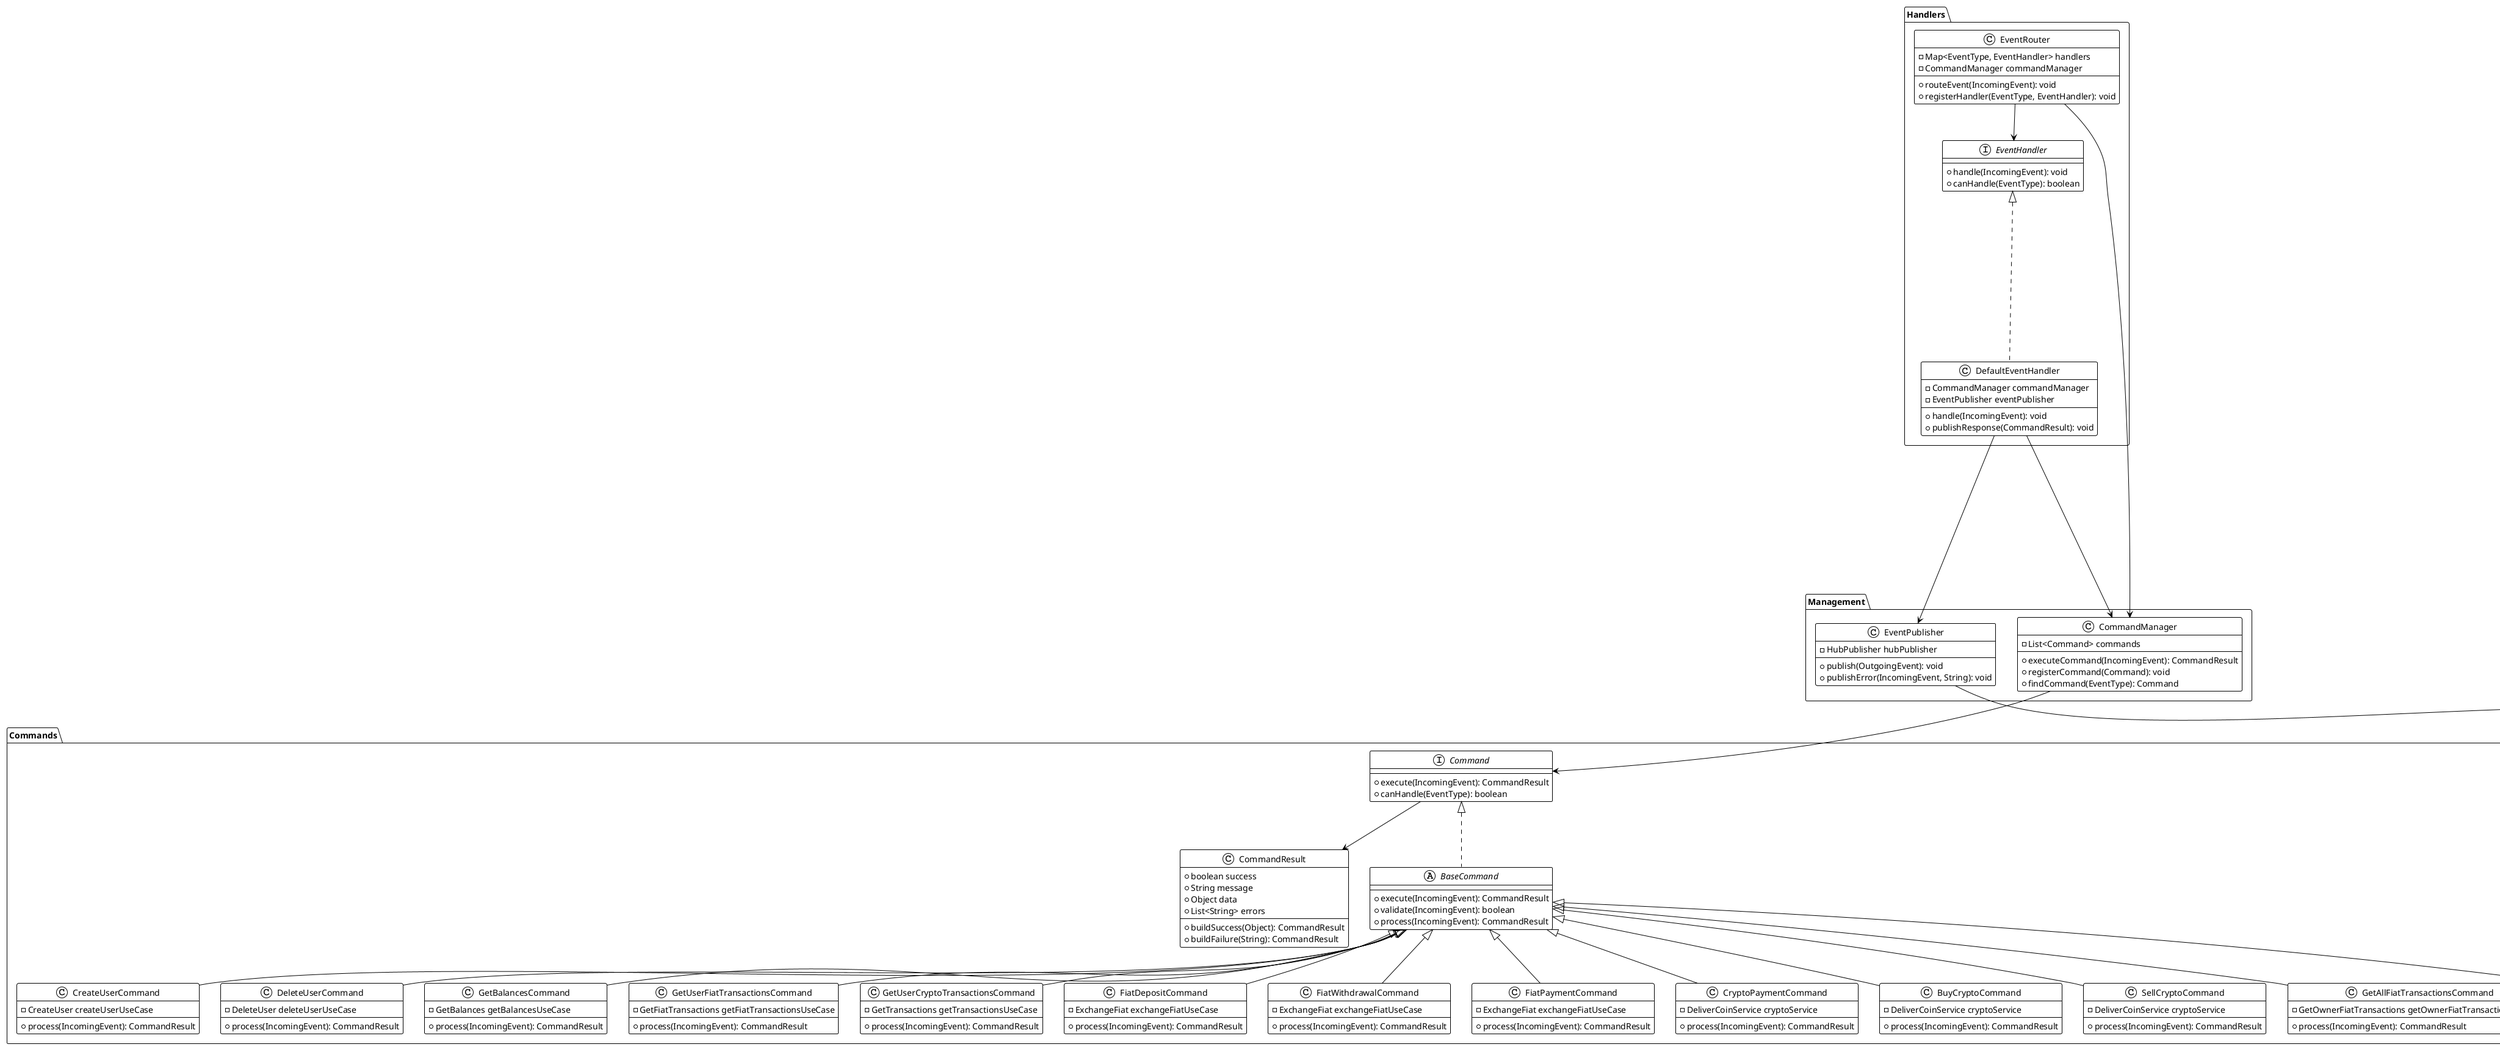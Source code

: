 @startuml Event Class Structure

!theme plain
skinparam backgroundColor #FFFFFF

package "Events" {
    abstract class Event {
        +String topic
        +Map<String, Object> data
        +String eventId
        +LocalDateTime timestamp
        +getTopic(): String
        +getData(): Map<String, Object>
    }
    
    class IncomingEvent {
        +String correlationId
        +String source
        +validate(): boolean
    }
    
    class OutgoingEvent {
        +String correlationId
        +String target
        +EventStatus status
        +buildResponse(): OutgoingEvent
    }
    
    enum EventType {
        USER_CREATION_REQUEST("user.creation.request")
        USER_DELETION_REQUEST("user.deletion.request")
        GET_BALANCES_REQUEST("get.balances.request")
        GET_USER_FIAT_TRANSACTIONS_REQUEST("get.user.fiat.transactions.request")
        GET_USER_CRYPTO_TRANSACTIONS_REQUEST("get.user.crypto.transactions.request")
        FIAT_DEPOSIT_REQUEST("fiat.deposit.request")
        FIAT_WITHDRAWAL_REQUEST("fiat.withdrawal.request")
        FIAT_PAYMENT_REQUEST("fiat.payment.request")
        CRYPTO_PAYMENT_REQUEST("crypto.payment.request")
        BUY_CRYPTO_REQUEST("buy.crypto.request")
        SELL_CRYPTO_REQUEST("sell.crypto.request")
        GET_ALL_FIAT_TRANSACTIONS_REQUEST("get.all.fiat.transactions.request")
        GET_ALL_CRYPTO_TRANSACTIONS_REQUEST("get.all.crypto.transactions.request")
        USER_CREATION_RESPONSE("user.creation.response")
        USER_DELETION_RESPONSE("user.deletion.response")
        GET_BALANCES_RESPONSE("get.balances.response")
        GET_USER_FIAT_TRANSACTIONS_RESPONSE("get.user.fiat.transactions.response")
        GET_USER_CRYPTO_TRANSACTIONS_RESPONSE("get.user.crypto.transactions.response")
        FIAT_DEPOSIT_RESPONSE("fiat.deposit.response")
        FIAT_WITHDRAWAL_RESPONSE("fiat.withdrawal.response")
        FIAT_PAYMENT_RESPONSE("fiat.payment.response")
        CRYPTO_PAYMENT_RESPONSE("crypto.payment.response")
        BUY_CRYPTO_RESPONSE("buy.crypto.response")
        SELL_CRYPTO_RESPONSE("sell.crypto.response")
        GET_ALL_FIAT_TRANSACTIONS_RESPONSE("get.all.fiat.transactions.response")
        GET_ALL_CRYPTO_TRANSACTIONS_RESPONSE("get.all.crypto.transactions.response")
        ERROR_RESPONSE("error.response")
    }
    
    enum EventStatus {
        SUCCESS
        FAILURE
        PENDING
    }
}

package "Commands" {
    interface Command {
        +execute(IncomingEvent): CommandResult
        +canHandle(EventType): boolean
    }
    
    class CommandResult {
        +boolean success
        +String message
        +Object data
        +List<String> errors
        +buildSuccess(Object): CommandResult
        +buildFailure(String): CommandResult
    }
    
    abstract class BaseCommand {
        +execute(IncomingEvent): CommandResult
        +validate(IncomingEvent): boolean
        +process(IncomingEvent): CommandResult
    }
    
    class CreateUserCommand {
        -CreateUser createUserUseCase
        +process(IncomingEvent): CommandResult
    }
    
    class DeleteUserCommand {
        -DeleteUser deleteUserUseCase
        +process(IncomingEvent): CommandResult
    }
    
    class GetBalancesCommand {
        -GetBalances getBalancesUseCase
        +process(IncomingEvent): CommandResult
    }
    
    class GetUserFiatTransactionsCommand {
        -GetFiatTransactions getFiatTransactionsUseCase
        +process(IncomingEvent): CommandResult
    }
    
    class GetUserCryptoTransactionsCommand {
        -GetTransactions getTransactionsUseCase
        +process(IncomingEvent): CommandResult
    }
    
    class FiatDepositCommand {
        -ExchangeFiat exchangeFiatUseCase
        +process(IncomingEvent): CommandResult
    }
    
    class FiatWithdrawalCommand {
        -ExchangeFiat exchangeFiatUseCase
        +process(IncomingEvent): CommandResult
    }
    
    class FiatPaymentCommand {
        -ExchangeFiat exchangeFiatUseCase
        +process(IncomingEvent): CommandResult
    }
    
    class CryptoPaymentCommand {
        -DeliverCoinService cryptoService
        +process(IncomingEvent): CommandResult
    }
    
    class BuyCryptoCommand {
        -DeliverCoinService cryptoService
        +process(IncomingEvent): CommandResult
    }
    
    class SellCryptoCommand {
        -DeliverCoinService cryptoService
        +process(IncomingEvent): CommandResult
    }
    
    class GetAllFiatTransactionsCommand {
        -GetOwnerFiatTransactions getOwnerFiatTransactionsUseCase
        +process(IncomingEvent): CommandResult
    }
    
    class GetAllCryptoTransactionsCommand {
        -GetOwnerTransactions getOwnerTransactionsUseCase
        +process(IncomingEvent): CommandResult
    }
}

package "Handlers" {
    interface EventHandler {
        +handle(IncomingEvent): void
        +canHandle(EventType): boolean
    }
    
    class EventRouter {
        -Map<EventType, EventHandler> handlers
        -CommandManager commandManager
        +routeEvent(IncomingEvent): void
        +registerHandler(EventType, EventHandler): void
    }
    
    class DefaultEventHandler {
        -CommandManager commandManager
        -EventPublisher eventPublisher
        +handle(IncomingEvent): void
        +publishResponse(CommandResult): void
    }
}

package "Management" {
    class CommandManager {
        -List<Command> commands
        +executeCommand(IncomingEvent): CommandResult
        +registerCommand(Command): void
        +findCommand(EventType): Command
    }
    
    class EventPublisher {
        -HubPublisher hubPublisher
        +publish(OutgoingEvent): void
        +publishError(IncomingEvent, String): void
    }
}

' Relationships
Event <|-- IncomingEvent
Event <|-- OutgoingEvent
EventType --> Event
EventStatus --> OutgoingEvent

Command <|.. BaseCommand
BaseCommand <|-- CreateUserCommand
BaseCommand <|-- DeleteUserCommand
BaseCommand <|-- GetBalancesCommand
BaseCommand <|-- GetUserFiatTransactionsCommand
BaseCommand <|-- GetUserCryptoTransactionsCommand
BaseCommand <|-- FiatDepositCommand
BaseCommand <|-- FiatWithdrawalCommand
BaseCommand <|-- FiatPaymentCommand
BaseCommand <|-- CryptoPaymentCommand
BaseCommand <|-- BuyCryptoCommand
BaseCommand <|-- SellCryptoCommand
BaseCommand <|-- GetAllFiatTransactionsCommand
BaseCommand <|-- GetAllCryptoTransactionsCommand
Command --> CommandResult

EventHandler <|.. DefaultEventHandler
EventRouter --> EventHandler
EventRouter --> CommandManager
DefaultEventHandler --> CommandManager
DefaultEventHandler --> EventPublisher

CommandManager --> Command
EventPublisher --> OutgoingEvent

@enduml 